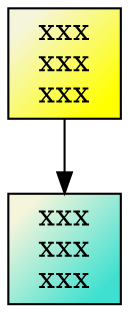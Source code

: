 digraph Tree {
 overlap = false;
 tooltip = " ";
 id = "G2";
 bgcolor = "#ffffff00";
 e17e21fbdb233f2d9c26769c3e5 [shape=box style=filled fillcolor="beige: yellow" gradientangle=315 label="xxx
xxx
xxx" tooltip=" "  href="xxx"]
 e17e1a62c7e692fdee219e2a59f [shape=box style=filled fillcolor="beige: turquoise" gradientangle=315 label="xxx
xxx
xxx" tooltip=" "  href="xxx"]
 e17e21fbdb233f2d9c26769c3e5 -> e17e1a62c7e692fdee219e2a59f [style=solid tooltip=" "]
}
